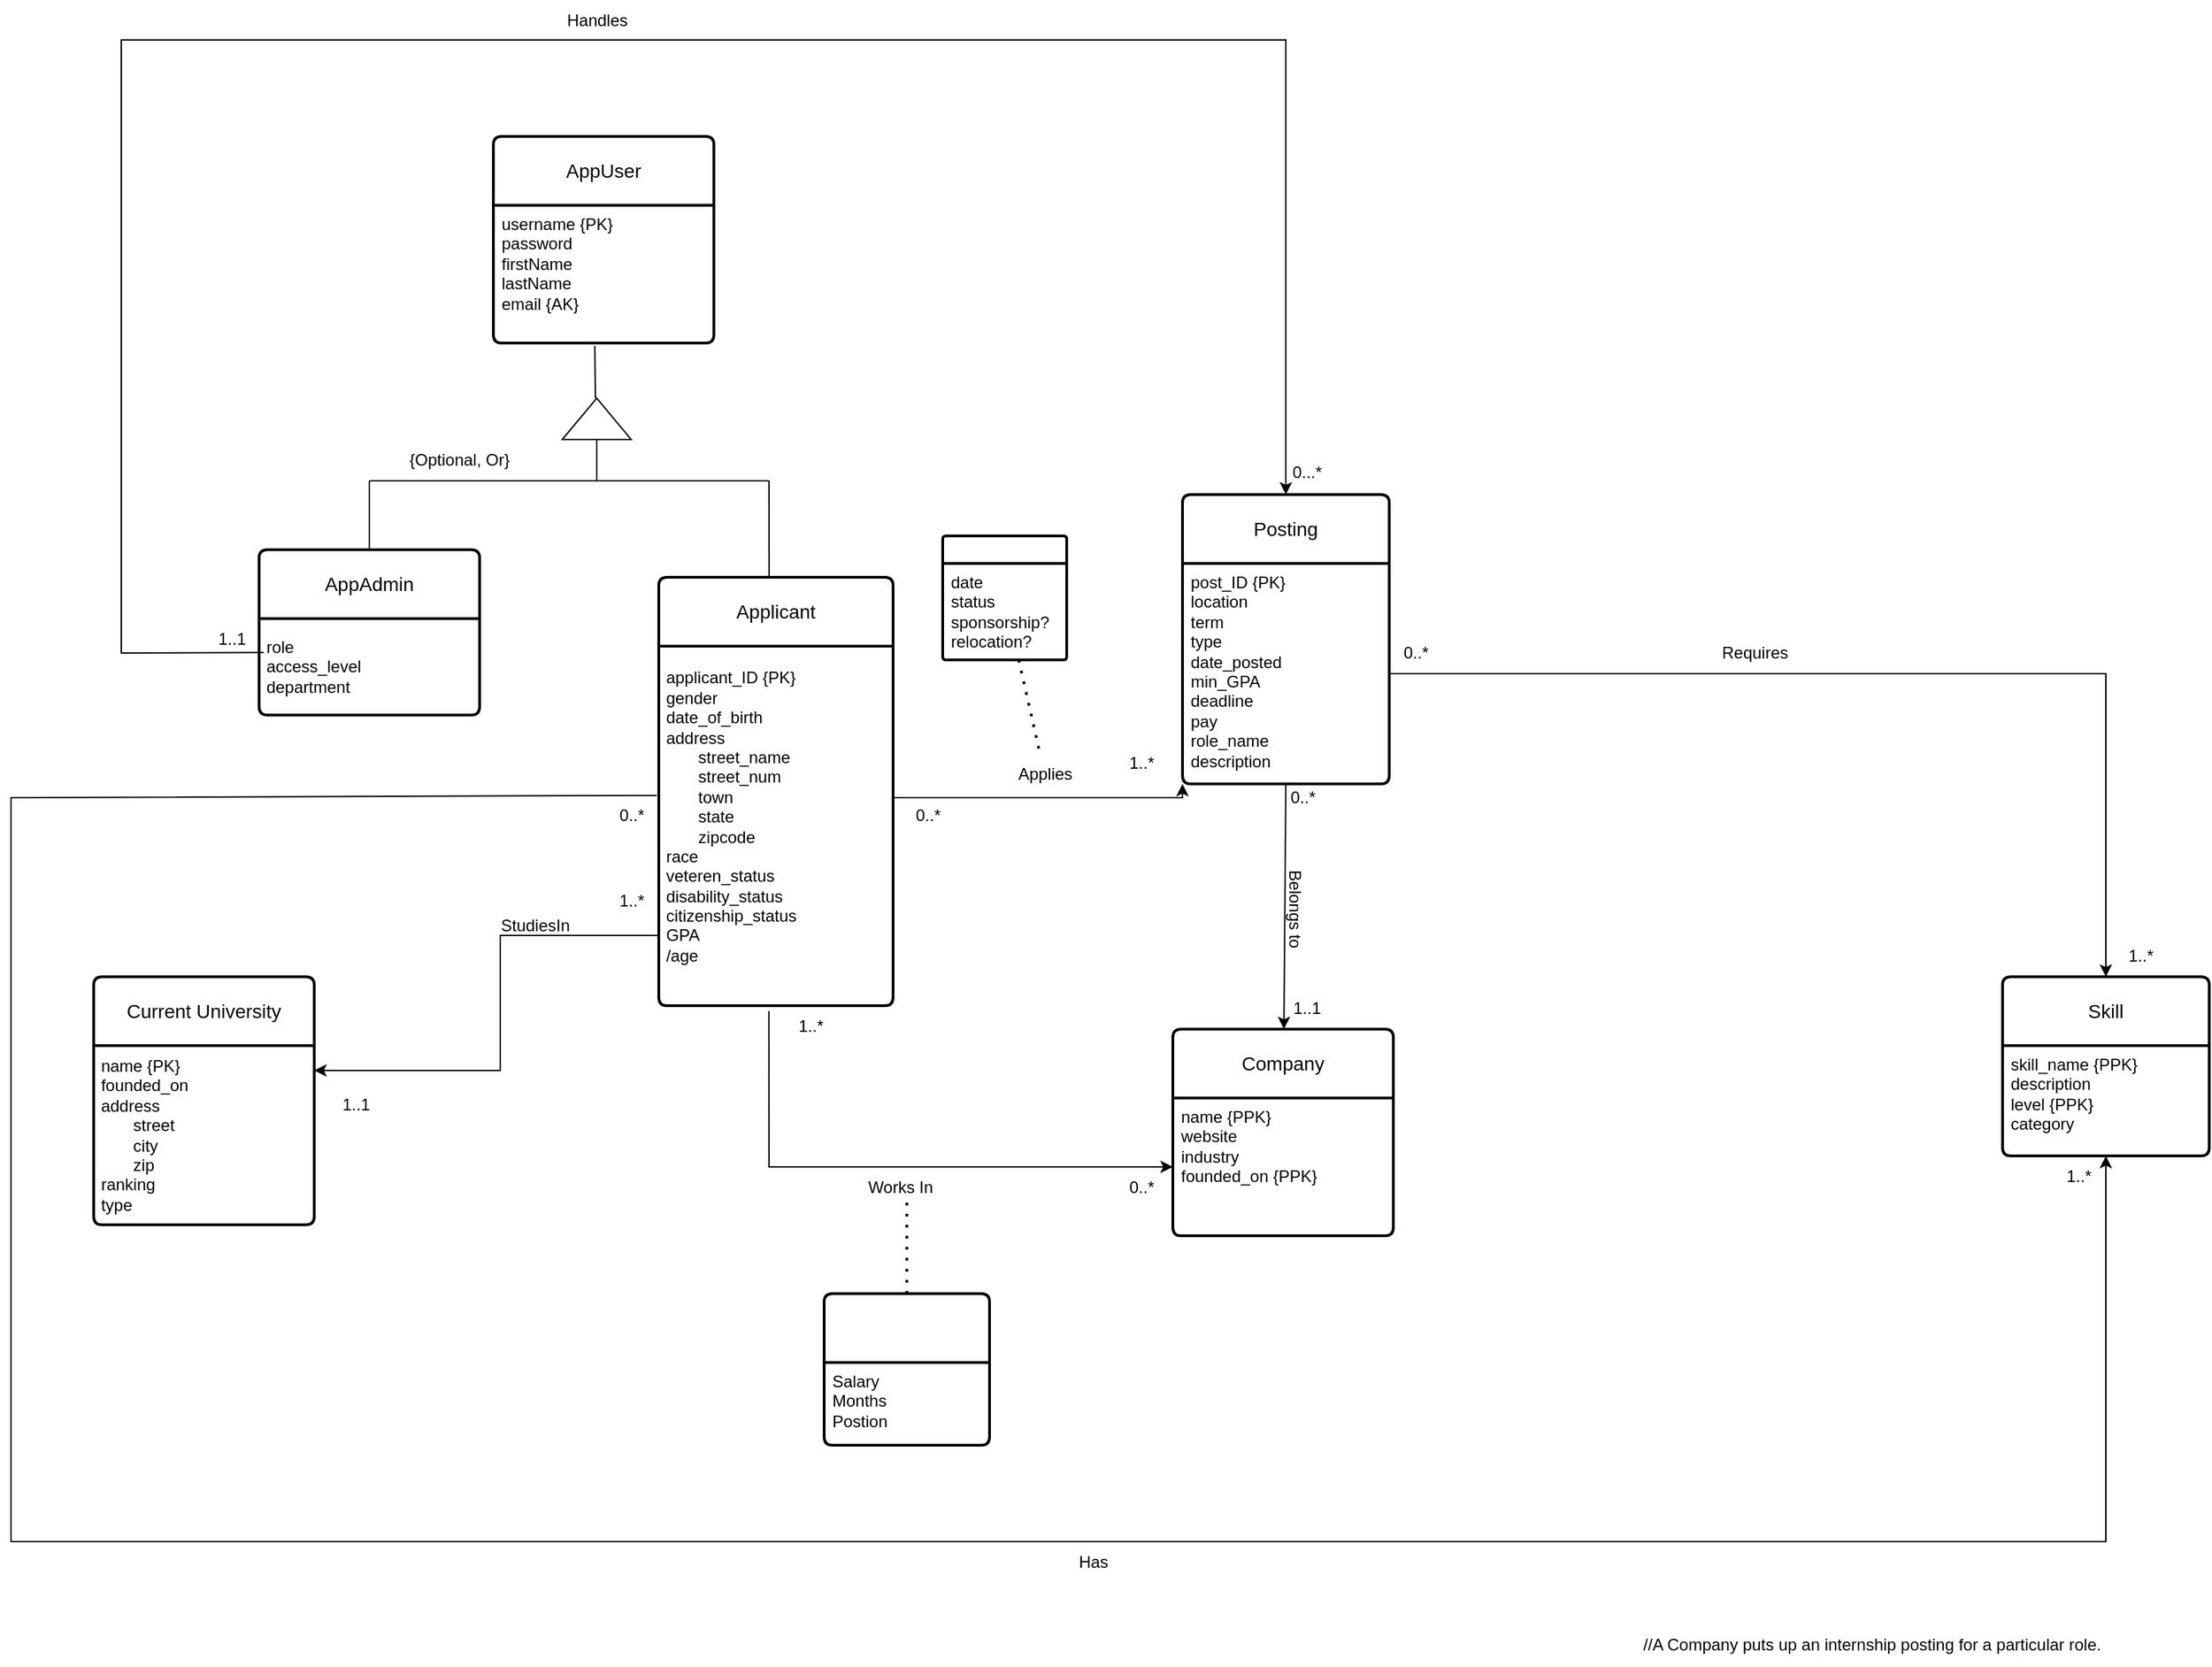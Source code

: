 <mxfile version="24.9.3">
  <diagram name="Page-1" id="_DGciVZIyoOwuqRKUfw9">
    <mxGraphModel dx="2600" dy="1970" grid="1" gridSize="10" guides="1" tooltips="1" connect="1" arrows="1" fold="1" page="1" pageScale="1" pageWidth="850" pageHeight="1100" math="0" shadow="0">
      <root>
        <mxCell id="0" />
        <mxCell id="1" parent="0" />
        <mxCell id="GvtvTq4lJXWcMD77oA_N-151" value="AppUser" style="swimlane;childLayout=stackLayout;horizontal=1;startSize=50;horizontalStack=0;rounded=1;fontSize=14;fontStyle=0;strokeWidth=2;resizeParent=0;resizeLast=1;shadow=0;dashed=0;align=center;arcSize=4;whiteSpace=wrap;html=1;" parent="1" vertex="1">
          <mxGeometry x="100" y="20" width="160" height="150" as="geometry" />
        </mxCell>
        <mxCell id="GvtvTq4lJXWcMD77oA_N-152" value="&lt;div&gt;username {PK}&lt;/div&gt;&lt;div&gt;password&lt;/div&gt;&lt;div&gt;firstName&lt;/div&gt;&lt;div&gt;lastName&lt;/div&gt;&lt;div&gt;email {AK}&lt;/div&gt;" style="align=left;strokeColor=none;fillColor=none;spacingLeft=4;fontSize=12;verticalAlign=top;resizable=0;rotatable=0;part=1;html=1;" parent="GvtvTq4lJXWcMD77oA_N-151" vertex="1">
          <mxGeometry y="50" width="160" height="100" as="geometry" />
        </mxCell>
        <mxCell id="GvtvTq4lJXWcMD77oA_N-153" value="" style="verticalLabelPosition=bottom;verticalAlign=top;html=1;shape=mxgraph.basic.acute_triangle;dx=0.5;" parent="1" vertex="1">
          <mxGeometry x="150" y="210" width="50" height="30" as="geometry" />
        </mxCell>
        <mxCell id="GvtvTq4lJXWcMD77oA_N-154" value="" style="endArrow=none;html=1;rounded=0;exitX=0.46;exitY=1.02;exitDx=0;exitDy=0;exitPerimeter=0;" parent="1" source="GvtvTq4lJXWcMD77oA_N-152" edge="1">
          <mxGeometry width="50" height="50" relative="1" as="geometry">
            <mxPoint x="410" y="330" as="sourcePoint" />
            <mxPoint x="174" y="210" as="targetPoint" />
          </mxGeometry>
        </mxCell>
        <mxCell id="GvtvTq4lJXWcMD77oA_N-155" value="" style="endArrow=none;html=1;rounded=0;" parent="1" edge="1">
          <mxGeometry width="50" height="50" relative="1" as="geometry">
            <mxPoint x="10" y="270" as="sourcePoint" />
            <mxPoint x="300" y="270" as="targetPoint" />
          </mxGeometry>
        </mxCell>
        <mxCell id="GvtvTq4lJXWcMD77oA_N-156" value="" style="endArrow=none;html=1;rounded=0;exitX=0.5;exitY=1;exitDx=0;exitDy=0;exitPerimeter=0;" parent="1" source="GvtvTq4lJXWcMD77oA_N-153" edge="1">
          <mxGeometry width="50" height="50" relative="1" as="geometry">
            <mxPoint x="410" y="330" as="sourcePoint" />
            <mxPoint x="175" y="270" as="targetPoint" />
          </mxGeometry>
        </mxCell>
        <mxCell id="GvtvTq4lJXWcMD77oA_N-157" value="AppAdmin" style="swimlane;childLayout=stackLayout;horizontal=1;startSize=50;horizontalStack=0;rounded=1;fontSize=14;fontStyle=0;strokeWidth=2;resizeParent=0;resizeLast=1;shadow=0;dashed=0;align=center;arcSize=4;whiteSpace=wrap;html=1;" parent="1" vertex="1">
          <mxGeometry x="-70" y="320" width="160" height="120" as="geometry" />
        </mxCell>
        <mxCell id="GvtvTq4lJXWcMD77oA_N-158" value="&amp;nbsp;role&amp;nbsp;&lt;div&gt;&amp;nbsp;access_level&lt;/div&gt;&lt;div&gt;&amp;nbsp;department&lt;/div&gt;" style="text;html=1;align=left;verticalAlign=middle;resizable=0;points=[];autosize=1;strokeColor=none;fillColor=none;" parent="GvtvTq4lJXWcMD77oA_N-157" vertex="1">
          <mxGeometry y="50" width="160" height="70" as="geometry" />
        </mxCell>
        <mxCell id="GvtvTq4lJXWcMD77oA_N-159" value="" style="endArrow=none;html=1;rounded=0;exitX=0.5;exitY=0;exitDx=0;exitDy=0;" parent="1" source="GvtvTq4lJXWcMD77oA_N-157" edge="1">
          <mxGeometry width="50" height="50" relative="1" as="geometry">
            <mxPoint x="410" y="330" as="sourcePoint" />
            <mxPoint x="10" y="270" as="targetPoint" />
          </mxGeometry>
        </mxCell>
        <mxCell id="GvtvTq4lJXWcMD77oA_N-160" value="Applicant" style="swimlane;childLayout=stackLayout;horizontal=1;startSize=50;horizontalStack=0;rounded=1;fontSize=14;fontStyle=0;strokeWidth=2;resizeParent=0;resizeLast=1;shadow=0;dashed=0;align=center;arcSize=4;whiteSpace=wrap;html=1;" parent="1" vertex="1">
          <mxGeometry x="220" y="340" width="170" height="311" as="geometry" />
        </mxCell>
        <mxCell id="GvtvTq4lJXWcMD77oA_N-161" value="&amp;nbsp;&lt;div&gt;&amp;nbsp;applicant_ID {PK}&lt;br&gt;&lt;div&gt;&amp;nbsp;gender&lt;div&gt;&amp;nbsp;date_of_birth&lt;/div&gt;&lt;div&gt;&amp;nbsp;address&lt;/div&gt;&lt;div&gt;&lt;span style=&quot;white-space: pre;&quot;&gt;&#x9;&lt;/span&gt;street_name&lt;br&gt;&lt;/div&gt;&lt;div&gt;&lt;span style=&quot;white-space: pre;&quot;&gt;&#x9;&lt;/span&gt;street_num&lt;br&gt;&lt;/div&gt;&lt;div&gt;&lt;span style=&quot;white-space: pre;&quot;&gt;&#x9;&lt;/span&gt;town&lt;br&gt;&lt;/div&gt;&lt;div&gt;&lt;span style=&quot;white-space: pre;&quot;&gt;&#x9;&lt;/span&gt;state&lt;br&gt;&lt;/div&gt;&lt;div&gt;&lt;span style=&quot;white-space: pre;&quot;&gt;&#x9;&lt;/span&gt;zipcode&lt;br&gt;&lt;/div&gt;&lt;div&gt;&amp;nbsp;race&lt;/div&gt;&lt;div&gt;&amp;nbsp;veteren_status&lt;/div&gt;&lt;div&gt;&amp;nbsp;disability_status&lt;/div&gt;&lt;div&gt;&amp;nbsp;citizenship_status&lt;/div&gt;&lt;div&gt;&amp;nbsp;GPA&lt;/div&gt;&lt;div&gt;&amp;nbsp;/age&lt;/div&gt;&lt;div&gt;&lt;br&gt;&lt;/div&gt;&lt;div&gt;&lt;br&gt;&lt;/div&gt;&lt;/div&gt;&lt;/div&gt;" style="text;html=1;align=left;verticalAlign=middle;resizable=0;points=[];autosize=1;strokeColor=none;fillColor=none;" parent="GvtvTq4lJXWcMD77oA_N-160" vertex="1">
          <mxGeometry y="50" width="170" height="261" as="geometry" />
        </mxCell>
        <mxCell id="GvtvTq4lJXWcMD77oA_N-162" value="" style="endArrow=none;html=1;rounded=0;exitX=0.471;exitY=0;exitDx=0;exitDy=0;exitPerimeter=0;" parent="1" source="GvtvTq4lJXWcMD77oA_N-160" edge="1">
          <mxGeometry width="50" height="50" relative="1" as="geometry">
            <mxPoint x="640" y="330" as="sourcePoint" />
            <mxPoint x="300" y="270" as="targetPoint" />
          </mxGeometry>
        </mxCell>
        <mxCell id="GvtvTq4lJXWcMD77oA_N-163" value="{Optional, Or}" style="text;html=1;align=center;verticalAlign=middle;resizable=0;points=[];autosize=1;strokeColor=none;fillColor=none;" parent="1" vertex="1">
          <mxGeometry x="25" y="240" width="100" height="30" as="geometry" />
        </mxCell>
        <mxCell id="GvtvTq4lJXWcMD77oA_N-164" value="Posting" style="swimlane;childLayout=stackLayout;horizontal=1;startSize=50;horizontalStack=0;rounded=1;fontSize=14;fontStyle=0;strokeWidth=2;resizeParent=0;resizeLast=1;shadow=0;dashed=0;align=center;arcSize=4;whiteSpace=wrap;html=1;" parent="1" vertex="1">
          <mxGeometry x="600" y="280" width="150" height="210" as="geometry" />
        </mxCell>
        <mxCell id="GvtvTq4lJXWcMD77oA_N-165" value="&lt;div&gt;post_ID {PK}&lt;/div&gt;location&lt;div&gt;term&lt;/div&gt;&lt;div&gt;type&lt;/div&gt;&lt;div&gt;date_posted&lt;/div&gt;&lt;div&gt;min_GPA&lt;/div&gt;&lt;div&gt;deadline&lt;/div&gt;&lt;div&gt;pay&lt;/div&gt;&lt;div&gt;role_name&lt;/div&gt;&lt;div&gt;description&lt;/div&gt;" style="align=left;strokeColor=none;fillColor=none;spacingLeft=4;fontSize=12;verticalAlign=top;resizable=0;rotatable=0;part=1;html=1;" parent="GvtvTq4lJXWcMD77oA_N-164" vertex="1">
          <mxGeometry y="50" width="150" height="160" as="geometry" />
        </mxCell>
        <mxCell id="GvtvTq4lJXWcMD77oA_N-170" value="Company" style="swimlane;childLayout=stackLayout;horizontal=1;startSize=50;horizontalStack=0;rounded=1;fontSize=14;fontStyle=0;strokeWidth=2;resizeParent=0;resizeLast=1;shadow=0;dashed=0;align=center;arcSize=4;whiteSpace=wrap;html=1;" parent="1" vertex="1">
          <mxGeometry x="593" y="668" width="160" height="150" as="geometry" />
        </mxCell>
        <mxCell id="GvtvTq4lJXWcMD77oA_N-171" value="name {PPK}&lt;div&gt;website&amp;nbsp;&lt;/div&gt;&lt;div&gt;industry&lt;/div&gt;&lt;div&gt;founded_on {PPK}&lt;/div&gt;" style="align=left;strokeColor=none;fillColor=none;spacingLeft=4;fontSize=12;verticalAlign=top;resizable=0;rotatable=0;part=1;html=1;" parent="GvtvTq4lJXWcMD77oA_N-170" vertex="1">
          <mxGeometry y="50" width="160" height="100" as="geometry" />
        </mxCell>
        <mxCell id="GvtvTq4lJXWcMD77oA_N-182" value="" style="swimlane;childLayout=stackLayout;horizontal=1;startSize=20;horizontalStack=0;rounded=1;fontSize=14;fontStyle=0;strokeWidth=2;resizeParent=0;resizeLast=1;shadow=0;dashed=0;align=center;arcSize=4;whiteSpace=wrap;html=1;" parent="1" vertex="1">
          <mxGeometry x="426" y="310" width="90" height="90" as="geometry" />
        </mxCell>
        <mxCell id="GvtvTq4lJXWcMD77oA_N-183" value="date&lt;div&gt;status&lt;/div&gt;&lt;div&gt;sponsorship?&lt;/div&gt;&lt;div&gt;relocation?&lt;/div&gt;" style="align=left;strokeColor=none;fillColor=none;spacingLeft=4;fontSize=12;verticalAlign=top;resizable=0;rotatable=0;part=1;html=1;" parent="GvtvTq4lJXWcMD77oA_N-182" vertex="1">
          <mxGeometry y="20" width="90" height="70" as="geometry" />
        </mxCell>
        <mxCell id="GvtvTq4lJXWcMD77oA_N-184" value="" style="endArrow=none;dashed=1;html=1;dashPattern=1 3;strokeWidth=2;rounded=0;" parent="1" source="GvtvTq4lJXWcMD77oA_N-182" target="GvtvTq4lJXWcMD77oA_N-186" edge="1">
          <mxGeometry width="50" height="50" relative="1" as="geometry">
            <mxPoint x="440" y="500" as="sourcePoint" />
            <mxPoint x="490" y="450" as="targetPoint" />
          </mxGeometry>
        </mxCell>
        <mxCell id="GvtvTq4lJXWcMD77oA_N-186" value="Applies" style="text;html=1;align=center;verticalAlign=middle;resizable=0;points=[];autosize=1;strokeColor=none;fillColor=none;rotation=0;" parent="1" vertex="1">
          <mxGeometry x="470" y="468" width="60" height="30" as="geometry" />
        </mxCell>
        <mxCell id="GvtvTq4lJXWcMD77oA_N-187" style="edgeStyle=orthogonalEdgeStyle;rounded=0;orthogonalLoop=1;jettySize=auto;html=1;" parent="1" source="GvtvTq4lJXWcMD77oA_N-161" target="GvtvTq4lJXWcMD77oA_N-165" edge="1">
          <mxGeometry relative="1" as="geometry">
            <mxPoint x="600" y="470" as="targetPoint" />
            <Array as="points">
              <mxPoint x="600" y="500" />
            </Array>
          </mxGeometry>
        </mxCell>
        <mxCell id="GvtvTq4lJXWcMD77oA_N-189" value="Skill" style="swimlane;childLayout=stackLayout;horizontal=1;startSize=50;horizontalStack=0;rounded=1;fontSize=14;fontStyle=0;strokeWidth=2;resizeParent=0;resizeLast=1;shadow=0;dashed=0;align=center;arcSize=4;whiteSpace=wrap;html=1;" parent="1" vertex="1">
          <mxGeometry x="1195" y="630" width="150" height="130" as="geometry" />
        </mxCell>
        <mxCell id="GvtvTq4lJXWcMD77oA_N-190" value="skill_name {PPK}&lt;div&gt;description&lt;/div&gt;&lt;div&gt;level {PPK}&lt;/div&gt;&lt;div&gt;category&lt;/div&gt;" style="align=left;strokeColor=none;fillColor=none;spacingLeft=4;fontSize=12;verticalAlign=top;resizable=0;rotatable=0;part=1;html=1;" parent="GvtvTq4lJXWcMD77oA_N-189" vertex="1">
          <mxGeometry y="50" width="150" height="80" as="geometry" />
        </mxCell>
        <mxCell id="GvtvTq4lJXWcMD77oA_N-198" value="1..1" style="text;html=1;align=center;verticalAlign=middle;resizable=0;points=[];autosize=1;strokeColor=none;fillColor=none;" parent="1" vertex="1">
          <mxGeometry x="670" y="638" width="40" height="30" as="geometry" />
        </mxCell>
        <mxCell id="GvtvTq4lJXWcMD77oA_N-202" value="Requires" style="text;html=1;align=center;verticalAlign=middle;resizable=0;points=[];autosize=1;strokeColor=none;fillColor=none;" parent="1" vertex="1">
          <mxGeometry x="980" y="380" width="70" height="30" as="geometry" />
        </mxCell>
        <mxCell id="GvtvTq4lJXWcMD77oA_N-207" value="0..*" style="text;html=1;align=center;verticalAlign=middle;resizable=0;points=[];autosize=1;strokeColor=none;fillColor=none;" parent="1" vertex="1">
          <mxGeometry x="749" y="380" width="40" height="30" as="geometry" />
        </mxCell>
        <mxCell id="GvtvTq4lJXWcMD77oA_N-208" value="1..*" style="text;html=1;align=center;verticalAlign=middle;resizable=0;points=[];autosize=1;strokeColor=none;fillColor=none;" parent="1" vertex="1">
          <mxGeometry x="1275" y="600" width="40" height="30" as="geometry" />
        </mxCell>
        <mxCell id="GvtvTq4lJXWcMD77oA_N-209" value="0..*" style="text;html=1;align=center;verticalAlign=middle;resizable=0;points=[];autosize=1;strokeColor=none;fillColor=none;" parent="1" vertex="1">
          <mxGeometry x="550" y="768" width="40" height="30" as="geometry" />
        </mxCell>
        <mxCell id="GvtvTq4lJXWcMD77oA_N-211" value="1..*" style="text;html=1;align=center;verticalAlign=middle;resizable=0;points=[];autosize=1;strokeColor=none;fillColor=none;" parent="1" vertex="1">
          <mxGeometry x="310" y="651" width="40" height="30" as="geometry" />
        </mxCell>
        <mxCell id="GvtvTq4lJXWcMD77oA_N-212" value="0..*" style="text;html=1;align=center;verticalAlign=middle;resizable=0;points=[];autosize=1;strokeColor=none;fillColor=none;" parent="1" vertex="1">
          <mxGeometry x="395" y="498" width="40" height="30" as="geometry" />
        </mxCell>
        <mxCell id="GvtvTq4lJXWcMD77oA_N-213" value="1..*" style="text;html=1;align=center;verticalAlign=middle;resizable=0;points=[];autosize=1;strokeColor=none;fillColor=none;" parent="1" vertex="1">
          <mxGeometry x="550" y="460" width="40" height="30" as="geometry" />
        </mxCell>
        <mxCell id="GvtvTq4lJXWcMD77oA_N-217" value="StudiesIn" style="text;html=1;align=center;verticalAlign=middle;resizable=0;points=[];autosize=1;strokeColor=none;fillColor=none;" parent="1" vertex="1">
          <mxGeometry x="95" y="578" width="70" height="30" as="geometry" />
        </mxCell>
        <mxCell id="GvtvTq4lJXWcMD77oA_N-216" style="edgeStyle=orthogonalEdgeStyle;rounded=0;orthogonalLoop=1;jettySize=auto;html=1;" parent="1" source="GvtvTq4lJXWcMD77oA_N-161" target="GvtvTq4lJXWcMD77oA_N-220" edge="1">
          <mxGeometry relative="1" as="geometry">
            <Array as="points">
              <mxPoint x="105" y="600" />
              <mxPoint x="105" y="698" />
              <mxPoint x="-170" y="698" />
            </Array>
          </mxGeometry>
        </mxCell>
        <mxCell id="GvtvTq4lJXWcMD77oA_N-218" value="1..1" style="text;html=1;align=center;verticalAlign=middle;resizable=0;points=[];autosize=1;strokeColor=none;fillColor=none;" parent="1" vertex="1">
          <mxGeometry x="-20" y="708" width="40" height="30" as="geometry" />
        </mxCell>
        <mxCell id="GvtvTq4lJXWcMD77oA_N-219" value="1..*" style="text;html=1;align=center;verticalAlign=middle;resizable=0;points=[];autosize=1;strokeColor=none;fillColor=none;" parent="1" vertex="1">
          <mxGeometry x="180" y="560" width="40" height="30" as="geometry" />
        </mxCell>
        <mxCell id="GvtvTq4lJXWcMD77oA_N-220" value="Current University" style="swimlane;childLayout=stackLayout;horizontal=1;startSize=50;horizontalStack=0;rounded=1;fontSize=14;fontStyle=0;strokeWidth=2;resizeParent=0;resizeLast=1;shadow=0;dashed=0;align=center;arcSize=4;whiteSpace=wrap;html=1;" parent="1" vertex="1">
          <mxGeometry x="-190" y="630" width="160" height="180" as="geometry" />
        </mxCell>
        <mxCell id="GvtvTq4lJXWcMD77oA_N-221" value="&amp;nbsp;name {PK}&lt;div&gt;&amp;nbsp;founded_on&lt;/div&gt;&lt;div&gt;&amp;nbsp;address&lt;/div&gt;&lt;div&gt;&lt;span style=&quot;white-space: pre;&quot;&gt;&#x9;&lt;/span&gt;street&lt;br&gt;&lt;/div&gt;&lt;div&gt;&lt;span style=&quot;white-space: pre;&quot;&gt;&#x9;&lt;/span&gt;city&lt;br&gt;&lt;/div&gt;&lt;div&gt;&lt;span style=&quot;white-space: pre;&quot;&gt;&#x9;&lt;/span&gt;zip&lt;br&gt;&lt;/div&gt;&lt;div&gt;&amp;nbsp;ranking&lt;/div&gt;&lt;div&gt;&amp;nbsp;type&lt;/div&gt;" style="text;html=1;align=left;verticalAlign=middle;resizable=0;points=[];autosize=1;strokeColor=none;fillColor=none;" parent="GvtvTq4lJXWcMD77oA_N-220" vertex="1">
          <mxGeometry y="50" width="160" height="130" as="geometry" />
        </mxCell>
        <mxCell id="GvtvTq4lJXWcMD77oA_N-223" value="//A Company puts up an internship posting for a particular role." style="text;html=1;align=center;verticalAlign=middle;resizable=0;points=[];autosize=1;strokeColor=none;fillColor=none;" parent="1" vertex="1">
          <mxGeometry x="920" y="1100" width="360" height="30" as="geometry" />
        </mxCell>
        <mxCell id="-72euuOj_LFuAz5rO-36-1" value="" style="swimlane;childLayout=stackLayout;horizontal=1;startSize=50;horizontalStack=0;rounded=1;fontSize=14;fontStyle=0;strokeWidth=2;resizeParent=0;resizeLast=1;shadow=0;dashed=0;align=center;arcSize=4;whiteSpace=wrap;html=1;" parent="1" vertex="1">
          <mxGeometry x="340" y="860" width="120" height="110" as="geometry" />
        </mxCell>
        <mxCell id="-72euuOj_LFuAz5rO-36-2" value="Salary&lt;div&gt;Months&amp;nbsp;&lt;/div&gt;&lt;div&gt;Postion&lt;/div&gt;" style="align=left;strokeColor=none;fillColor=none;spacingLeft=4;fontSize=12;verticalAlign=top;resizable=0;rotatable=0;part=1;html=1;" parent="-72euuOj_LFuAz5rO-36-1" vertex="1">
          <mxGeometry y="50" width="120" height="60" as="geometry" />
        </mxCell>
        <mxCell id="-72euuOj_LFuAz5rO-36-6" value="" style="endArrow=none;dashed=1;html=1;dashPattern=1 3;strokeWidth=2;rounded=0;exitX=0.5;exitY=0;exitDx=0;exitDy=0;" parent="1" source="-72euuOj_LFuAz5rO-36-1" edge="1">
          <mxGeometry width="50" height="50" relative="1" as="geometry">
            <mxPoint x="400" y="832" as="sourcePoint" />
            <mxPoint x="400" y="790" as="targetPoint" />
          </mxGeometry>
        </mxCell>
        <mxCell id="-72euuOj_LFuAz5rO-36-4" value="Works In" style="text;html=1;align=center;verticalAlign=middle;resizable=0;points=[];autosize=1;strokeColor=none;fillColor=none;" parent="1" vertex="1">
          <mxGeometry x="360" y="768" width="70" height="30" as="geometry" />
        </mxCell>
        <mxCell id="-72euuOj_LFuAz5rO-36-8" value="" style="endArrow=classic;html=1;rounded=0;exitX=-0.009;exitY=0.415;exitDx=0;exitDy=0;exitPerimeter=0;entryX=0.5;entryY=1;entryDx=0;entryDy=0;" parent="1" source="GvtvTq4lJXWcMD77oA_N-161" target="GvtvTq4lJXWcMD77oA_N-190" edge="1">
          <mxGeometry width="50" height="50" relative="1" as="geometry">
            <mxPoint x="-230" y="530" as="sourcePoint" />
            <mxPoint x="1310" y="40" as="targetPoint" />
            <Array as="points">
              <mxPoint x="-250" y="500" />
              <mxPoint x="-250" y="1040" />
              <mxPoint x="1270" y="1040" />
            </Array>
          </mxGeometry>
        </mxCell>
        <mxCell id="-72euuOj_LFuAz5rO-36-10" value="Has" style="text;html=1;align=center;verticalAlign=middle;resizable=0;points=[];autosize=1;strokeColor=none;fillColor=none;" parent="1" vertex="1">
          <mxGeometry x="515" y="1040" width="40" height="30" as="geometry" />
        </mxCell>
        <mxCell id="-72euuOj_LFuAz5rO-36-11" value="1..*" style="text;html=1;align=center;verticalAlign=middle;resizable=0;points=[];autosize=1;strokeColor=none;fillColor=none;" parent="1" vertex="1">
          <mxGeometry x="1230" y="760" width="40" height="30" as="geometry" />
        </mxCell>
        <mxCell id="-72euuOj_LFuAz5rO-36-13" value="0..*" style="text;html=1;align=center;verticalAlign=middle;resizable=0;points=[];autosize=1;strokeColor=none;fillColor=none;" parent="1" vertex="1">
          <mxGeometry x="180" y="498" width="40" height="30" as="geometry" />
        </mxCell>
        <mxCell id="-72euuOj_LFuAz5rO-36-14" value="" style="endArrow=classic;html=1;rounded=0;exitX=0.021;exitY=0.352;exitDx=0;exitDy=0;exitPerimeter=0;entryX=0.5;entryY=0;entryDx=0;entryDy=0;" parent="1" source="GvtvTq4lJXWcMD77oA_N-158" target="GvtvTq4lJXWcMD77oA_N-164" edge="1">
          <mxGeometry width="50" height="50" relative="1" as="geometry">
            <mxPoint x="-170" y="370" as="sourcePoint" />
            <mxPoint x="-120" y="320" as="targetPoint" />
            <Array as="points">
              <mxPoint x="-170" y="395" />
              <mxPoint x="-170" y="-50" />
              <mxPoint x="675" y="-50" />
            </Array>
          </mxGeometry>
        </mxCell>
        <mxCell id="-72euuOj_LFuAz5rO-36-15" value="Handles" style="text;html=1;align=center;verticalAlign=middle;resizable=0;points=[];autosize=1;strokeColor=none;fillColor=none;" parent="1" vertex="1">
          <mxGeometry x="140" y="-79" width="70" height="30" as="geometry" />
        </mxCell>
        <mxCell id="-72euuOj_LFuAz5rO-36-17" value="" style="endArrow=classic;html=1;rounded=0;exitX=1;exitY=0.5;exitDx=0;exitDy=0;entryX=0.5;entryY=0;entryDx=0;entryDy=0;" parent="1" edge="1" target="GvtvTq4lJXWcMD77oA_N-189" source="GvtvTq4lJXWcMD77oA_N-165">
          <mxGeometry width="50" height="50" relative="1" as="geometry">
            <mxPoint x="1130" y="521.75" as="sourcePoint" />
            <mxPoint x="1350" y="470" as="targetPoint" />
            <Array as="points">
              <mxPoint x="1270" y="410" />
            </Array>
          </mxGeometry>
        </mxCell>
        <mxCell id="-72euuOj_LFuAz5rO-36-18" value="0...*" style="text;html=1;align=center;verticalAlign=middle;resizable=0;points=[];autosize=1;strokeColor=none;fillColor=none;" parent="1" vertex="1">
          <mxGeometry x="670" y="249" width="40" height="30" as="geometry" />
        </mxCell>
        <mxCell id="-72euuOj_LFuAz5rO-36-19" value="1..1" style="text;html=1;align=center;verticalAlign=middle;resizable=0;points=[];autosize=1;strokeColor=none;fillColor=none;" parent="1" vertex="1">
          <mxGeometry x="-110" y="370" width="40" height="30" as="geometry" />
        </mxCell>
        <mxCell id="-72euuOj_LFuAz5rO-36-21" value="" style="endArrow=classic;html=1;rounded=0;exitX=0.47;exitY=1.015;exitDx=0;exitDy=0;exitPerimeter=0;entryX=0;entryY=0.5;entryDx=0;entryDy=0;" parent="1" source="GvtvTq4lJXWcMD77oA_N-161" target="GvtvTq4lJXWcMD77oA_N-171" edge="1">
          <mxGeometry width="50" height="50" relative="1" as="geometry">
            <mxPoint x="210" y="830" as="sourcePoint" />
            <mxPoint x="260" y="780" as="targetPoint" />
            <Array as="points">
              <mxPoint x="300" y="768" />
            </Array>
          </mxGeometry>
        </mxCell>
        <mxCell id="jCedrjCGM-juKvUlS7TZ-1" value="" style="endArrow=classic;html=1;rounded=0;exitX=0.5;exitY=1;exitDx=0;exitDy=0;" edge="1" parent="1" source="GvtvTq4lJXWcMD77oA_N-165" target="GvtvTq4lJXWcMD77oA_N-170">
          <mxGeometry width="50" height="50" relative="1" as="geometry">
            <mxPoint x="460" y="610" as="sourcePoint" />
            <mxPoint x="510" y="560" as="targetPoint" />
          </mxGeometry>
        </mxCell>
        <mxCell id="jCedrjCGM-juKvUlS7TZ-2" value="Belongs to" style="text;html=1;align=center;verticalAlign=middle;resizable=0;points=[];autosize=1;strokeColor=none;fillColor=none;rotation=90;" vertex="1" parent="1">
          <mxGeometry x="642" y="565.5" width="80" height="30" as="geometry" />
        </mxCell>
        <mxCell id="jCedrjCGM-juKvUlS7TZ-3" value="0..*" style="text;html=1;align=center;verticalAlign=middle;resizable=0;points=[];autosize=1;strokeColor=none;fillColor=none;" vertex="1" parent="1">
          <mxGeometry x="667" y="485" width="40" height="30" as="geometry" />
        </mxCell>
      </root>
    </mxGraphModel>
  </diagram>
</mxfile>
